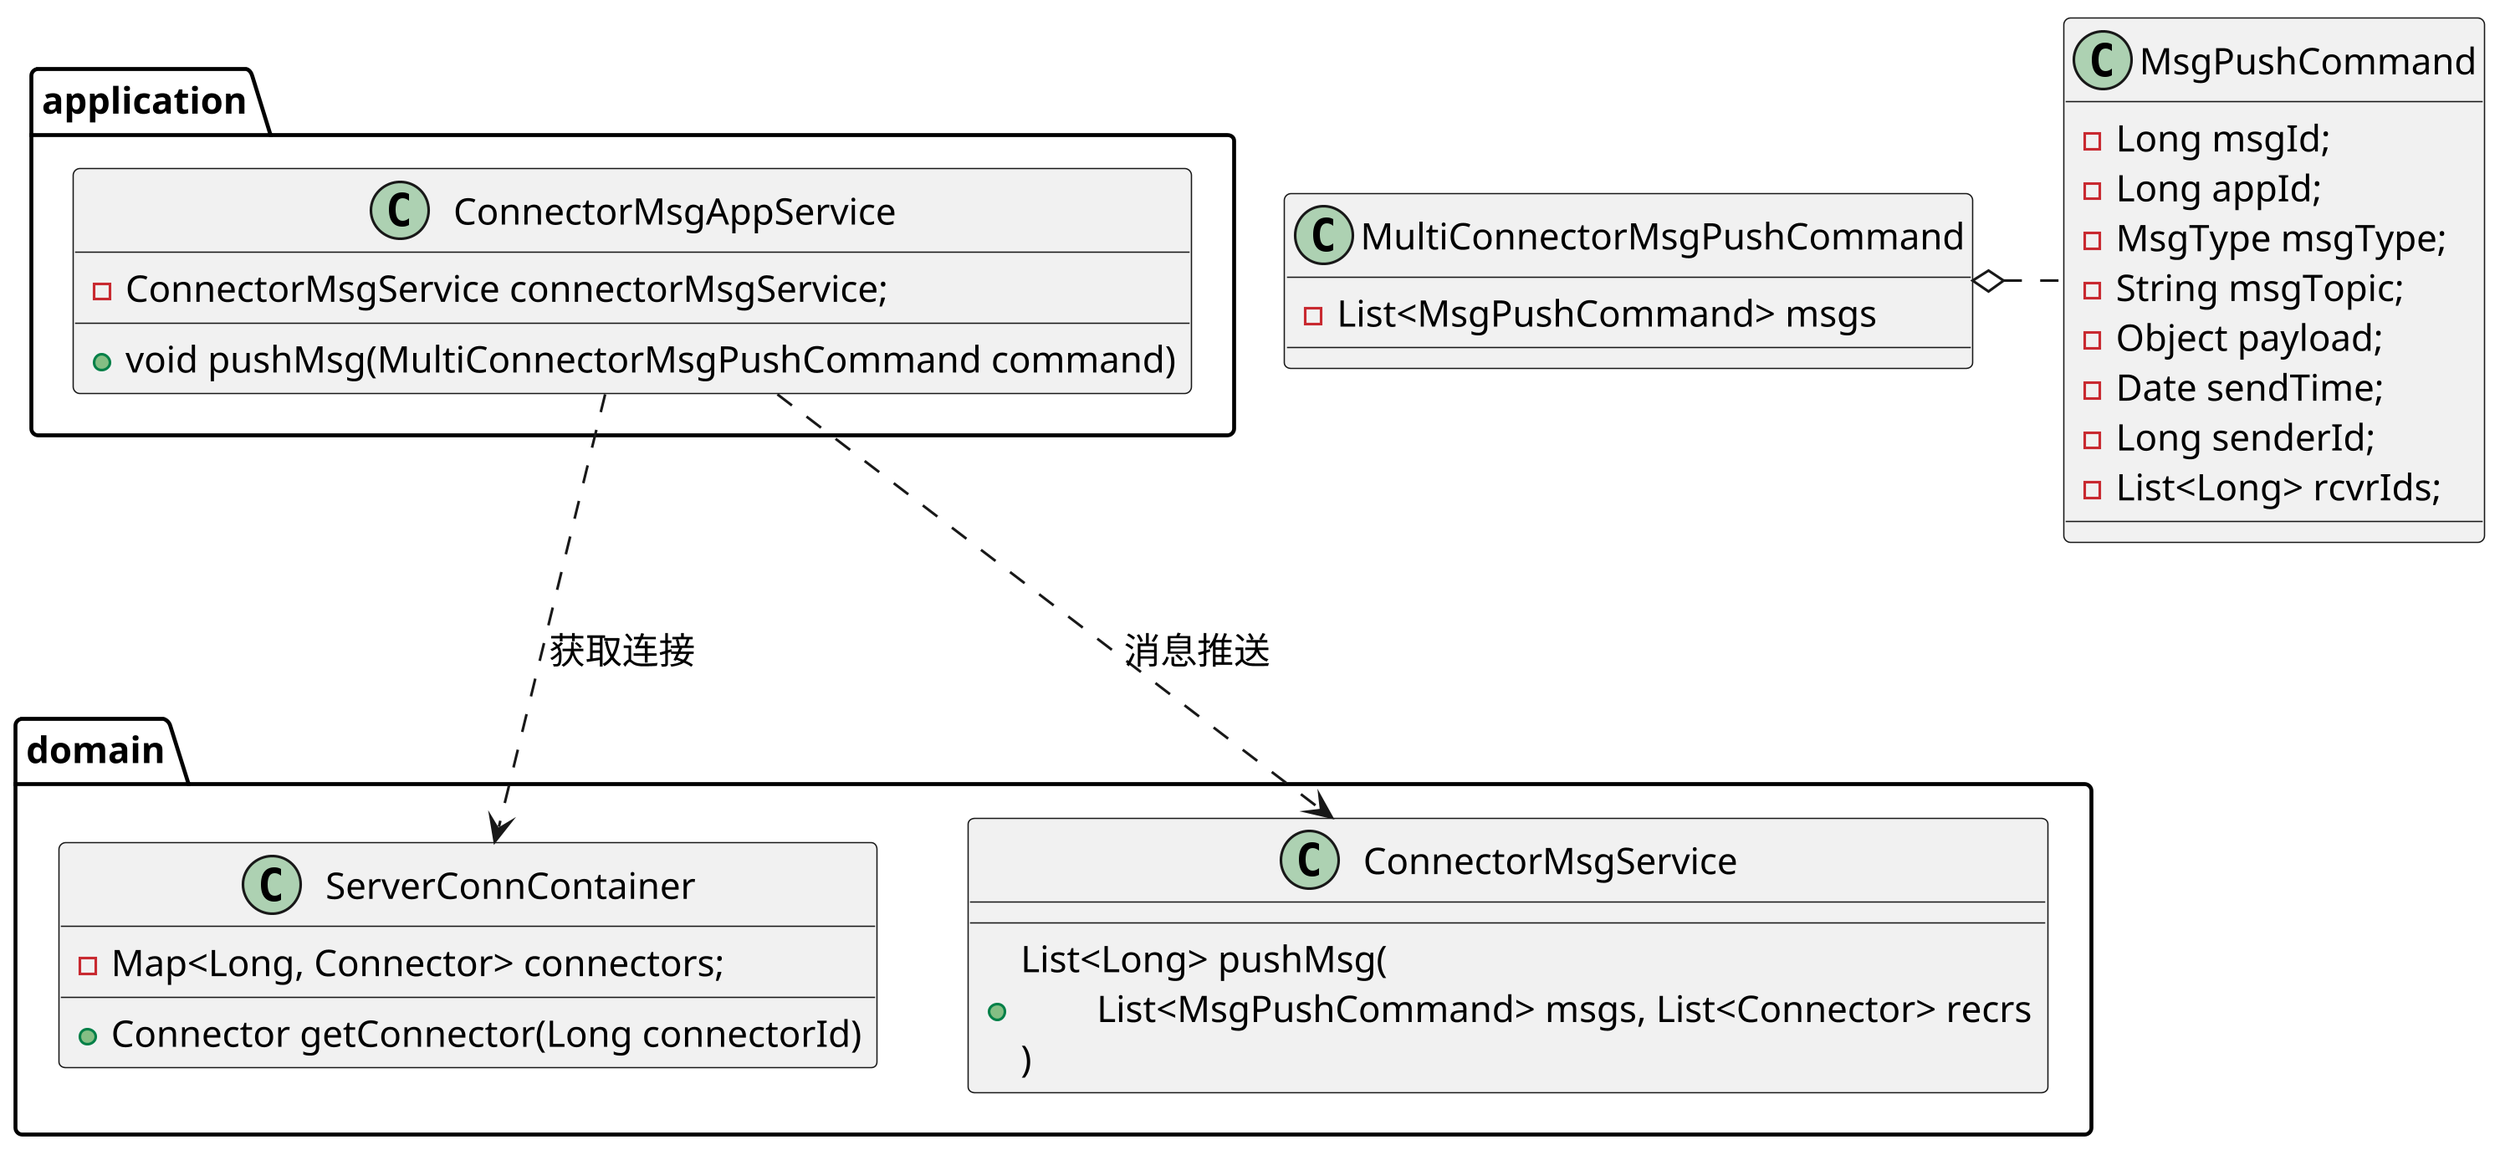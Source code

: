 @startuml
'https://plantuml.com/class-diagram
skinparam shadowing false
skinparam defaultFontName xfonts-wqy
skinparam dpi 300
skinparam activity  {
    DiamondFontSize 14
    ArrowFontSize 14
    FontSize 14
}

package application {
    class ConnectorMsgAppService {
        - ConnectorMsgService connectorMsgService;
        + void pushMsg(MultiConnectorMsgPushCommand command)
    }
}

package domain {
    class ServerConnContainer {
        - Map<Long, Connector> connectors;
        + Connector getConnector(Long connectorId)
    }

    class ConnectorMsgService {
        + List<Long> pushMsg(\n\tList<MsgPushCommand> msgs, List<Connector> recrs\n)
    }
}

ConnectorMsgAppService .> ServerConnContainer: 获取连接
ConnectorMsgAppService ..> ConnectorMsgService: 消息推送

class MultiConnectorMsgPushCommand {
    - List<MsgPushCommand> msgs
}

class MsgPushCommand {
    - Long msgId;
    - Long appId;
    - MsgType msgType;
    - String msgTopic;
    - Object payload;
    - Date sendTime;
    - Long senderId;
    - List<Long> rcvrIds;
}


MultiConnectorMsgPushCommand o. MsgPushCommand

@enduml